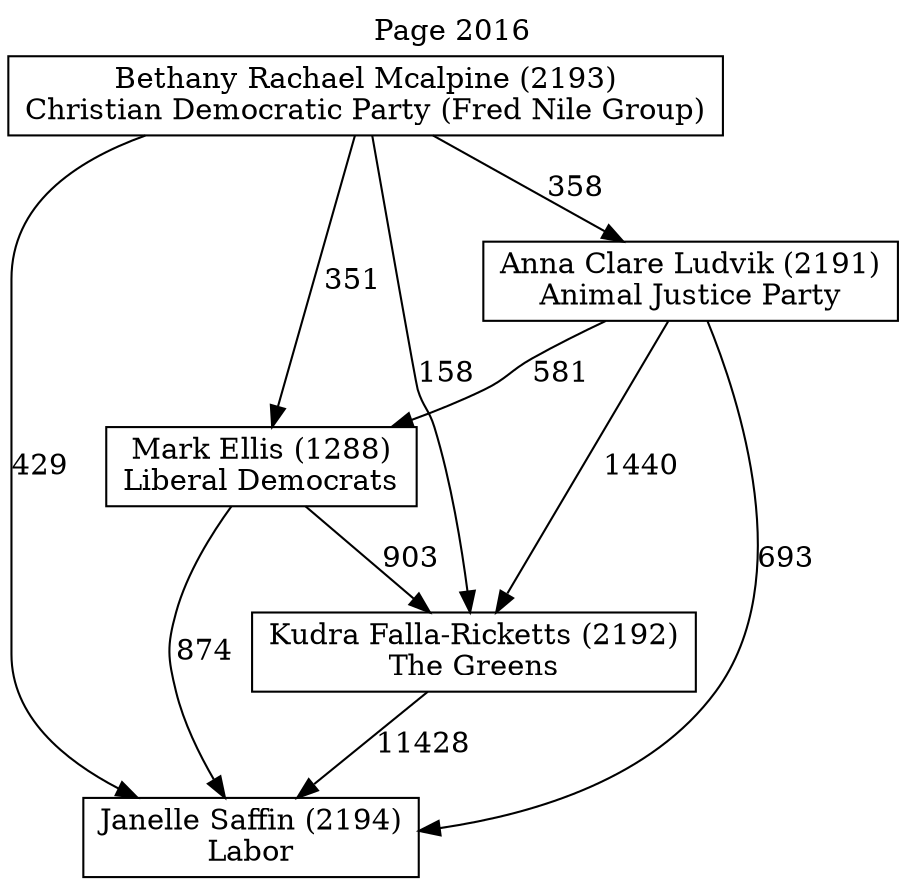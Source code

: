 // House preference flow
digraph "Janelle Saffin (2194)_Page_2016" {
	graph [label="Page 2016" labelloc=t mclimit=10]
	node [shape=box]
	"Bethany Rachael Mcalpine (2193)" [label="Bethany Rachael Mcalpine (2193)
Christian Democratic Party (Fred Nile Group)"]
	"Kudra Falla-Ricketts (2192)" [label="Kudra Falla-Ricketts (2192)
The Greens"]
	"Janelle Saffin (2194)" [label="Janelle Saffin (2194)
Labor"]
	"Mark Ellis (1288)" [label="Mark Ellis (1288)
Liberal Democrats"]
	"Anna Clare Ludvik (2191)" [label="Anna Clare Ludvik (2191)
Animal Justice Party"]
	"Bethany Rachael Mcalpine (2193)" -> "Mark Ellis (1288)" [label=351]
	"Anna Clare Ludvik (2191)" -> "Mark Ellis (1288)" [label=581]
	"Bethany Rachael Mcalpine (2193)" -> "Janelle Saffin (2194)" [label=429]
	"Kudra Falla-Ricketts (2192)" -> "Janelle Saffin (2194)" [label=11428]
	"Mark Ellis (1288)" -> "Janelle Saffin (2194)" [label=874]
	"Bethany Rachael Mcalpine (2193)" -> "Anna Clare Ludvik (2191)" [label=358]
	"Mark Ellis (1288)" -> "Kudra Falla-Ricketts (2192)" [label=903]
	"Anna Clare Ludvik (2191)" -> "Kudra Falla-Ricketts (2192)" [label=1440]
	"Bethany Rachael Mcalpine (2193)" -> "Kudra Falla-Ricketts (2192)" [label=158]
	"Anna Clare Ludvik (2191)" -> "Janelle Saffin (2194)" [label=693]
}
